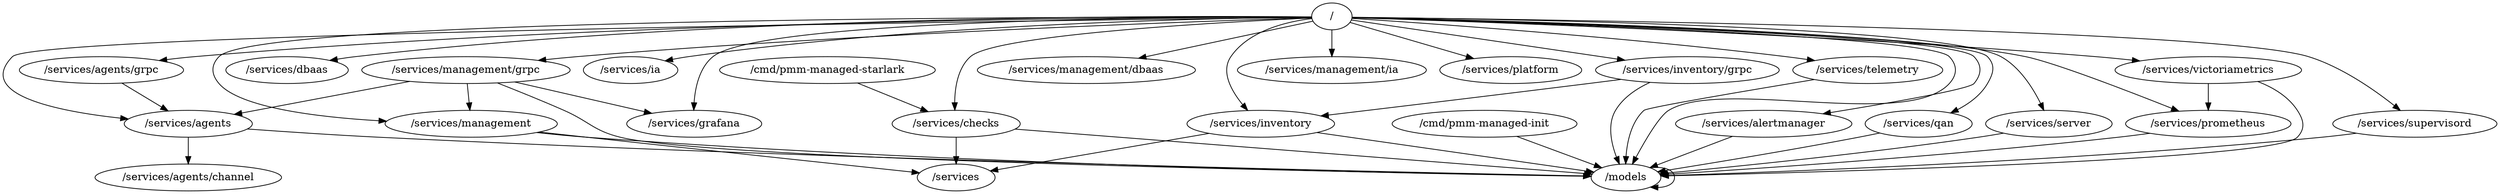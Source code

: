digraph packages {
	"/" -> "/models";
	"/" -> "/services/agents";
	"/" -> "/services/agents/grpc";
	"/" -> "/services/alertmanager";
	"/" -> "/services/checks";
	"/" -> "/services/dbaas";
	"/" -> "/services/grafana";
	"/" -> "/services/ia";
	"/" -> "/services/inventory";
	"/" -> "/services/inventory/grpc";
	"/" -> "/services/management";
	"/" -> "/services/management/dbaas";
	"/" -> "/services/management/grpc";
	"/" -> "/services/management/ia";
	"/" -> "/services/platform";
	"/" -> "/services/prometheus";
	"/" -> "/services/qan";
	"/" -> "/services/server";
	"/" -> "/services/supervisord";
	"/" -> "/services/telemetry";
	"/" -> "/services/victoriametrics";
	"/cmd/pmm-managed-init" -> "/models";
	"/cmd/pmm-managed-starlark" -> "/services/checks";
	"/models" -> "/models";
	"/services/agents" -> "/models";
	"/services/agents" -> "/services/agents/channel";
	"/services/agents/grpc" -> "/services/agents";
	"/services/alertmanager" -> "/models";
	"/services/checks" -> "/models";
	"/services/checks" -> "/services";
	"/services/inventory" -> "/models";
	"/services/inventory" -> "/services";
	"/services/inventory/grpc" -> "/models";
	"/services/inventory/grpc" -> "/services/inventory";
	"/services/management" -> "/models";
	"/services/management" -> "/services";
	"/services/management/grpc" -> "/models";
	"/services/management/grpc" -> "/services/agents";
	"/services/management/grpc" -> "/services/grafana";
	"/services/management/grpc" -> "/services/management";
	"/services/prometheus" -> "/models";
	"/services/qan" -> "/models";
	"/services/server" -> "/models";
	"/services/supervisord" -> "/models";
	"/services/telemetry" -> "/models";
	"/services/victoriametrics" -> "/models";
	"/services/victoriametrics" -> "/services/prometheus";
}
